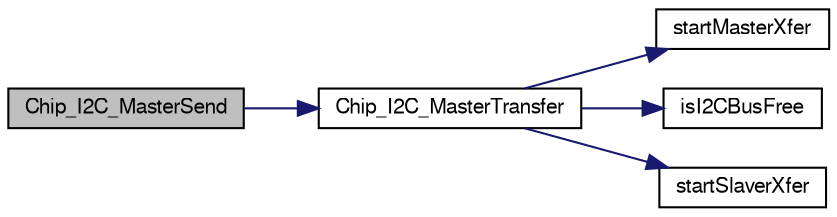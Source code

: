 digraph "Chip_I2C_MasterSend"
{
  edge [fontname="FreeSans",fontsize="10",labelfontname="FreeSans",labelfontsize="10"];
  node [fontname="FreeSans",fontsize="10",shape=record];
  rankdir="LR";
  Node1 [label="Chip_I2C_MasterSend",height=0.2,width=0.4,color="black", fillcolor="grey75", style="filled", fontcolor="black"];
  Node1 -> Node2 [color="midnightblue",fontsize="10",style="solid"];
  Node2 [label="Chip_I2C_MasterTransfer",height=0.2,width=0.4,color="black", fillcolor="white", style="filled",URL="$group__I2C__17XX__40XX.html#ga5f89391d66048894f4365d3b2b7df267",tooltip="Transmit and Receive data in master mode. "];
  Node2 -> Node3 [color="midnightblue",fontsize="10",style="solid"];
  Node3 [label="startMasterXfer",height=0.2,width=0.4,color="black", fillcolor="white", style="filled",URL="$i2c__17xx__40xx_8c.html#a98ebe9d56104a1959ca9ec5874b93029"];
  Node2 -> Node4 [color="midnightblue",fontsize="10",style="solid"];
  Node4 [label="isI2CBusFree",height=0.2,width=0.4,color="black", fillcolor="white", style="filled",URL="$i2c__17xx__40xx_8c.html#adf0dffdb74771c1f98a5e959e6dca498"];
  Node2 -> Node5 [color="midnightblue",fontsize="10",style="solid"];
  Node5 [label="startSlaverXfer",height=0.2,width=0.4,color="black", fillcolor="white", style="filled",URL="$i2c__17xx__40xx_8c.html#a0f8b2c1a7c00b5e622b3a6f273cd5177"];
}
